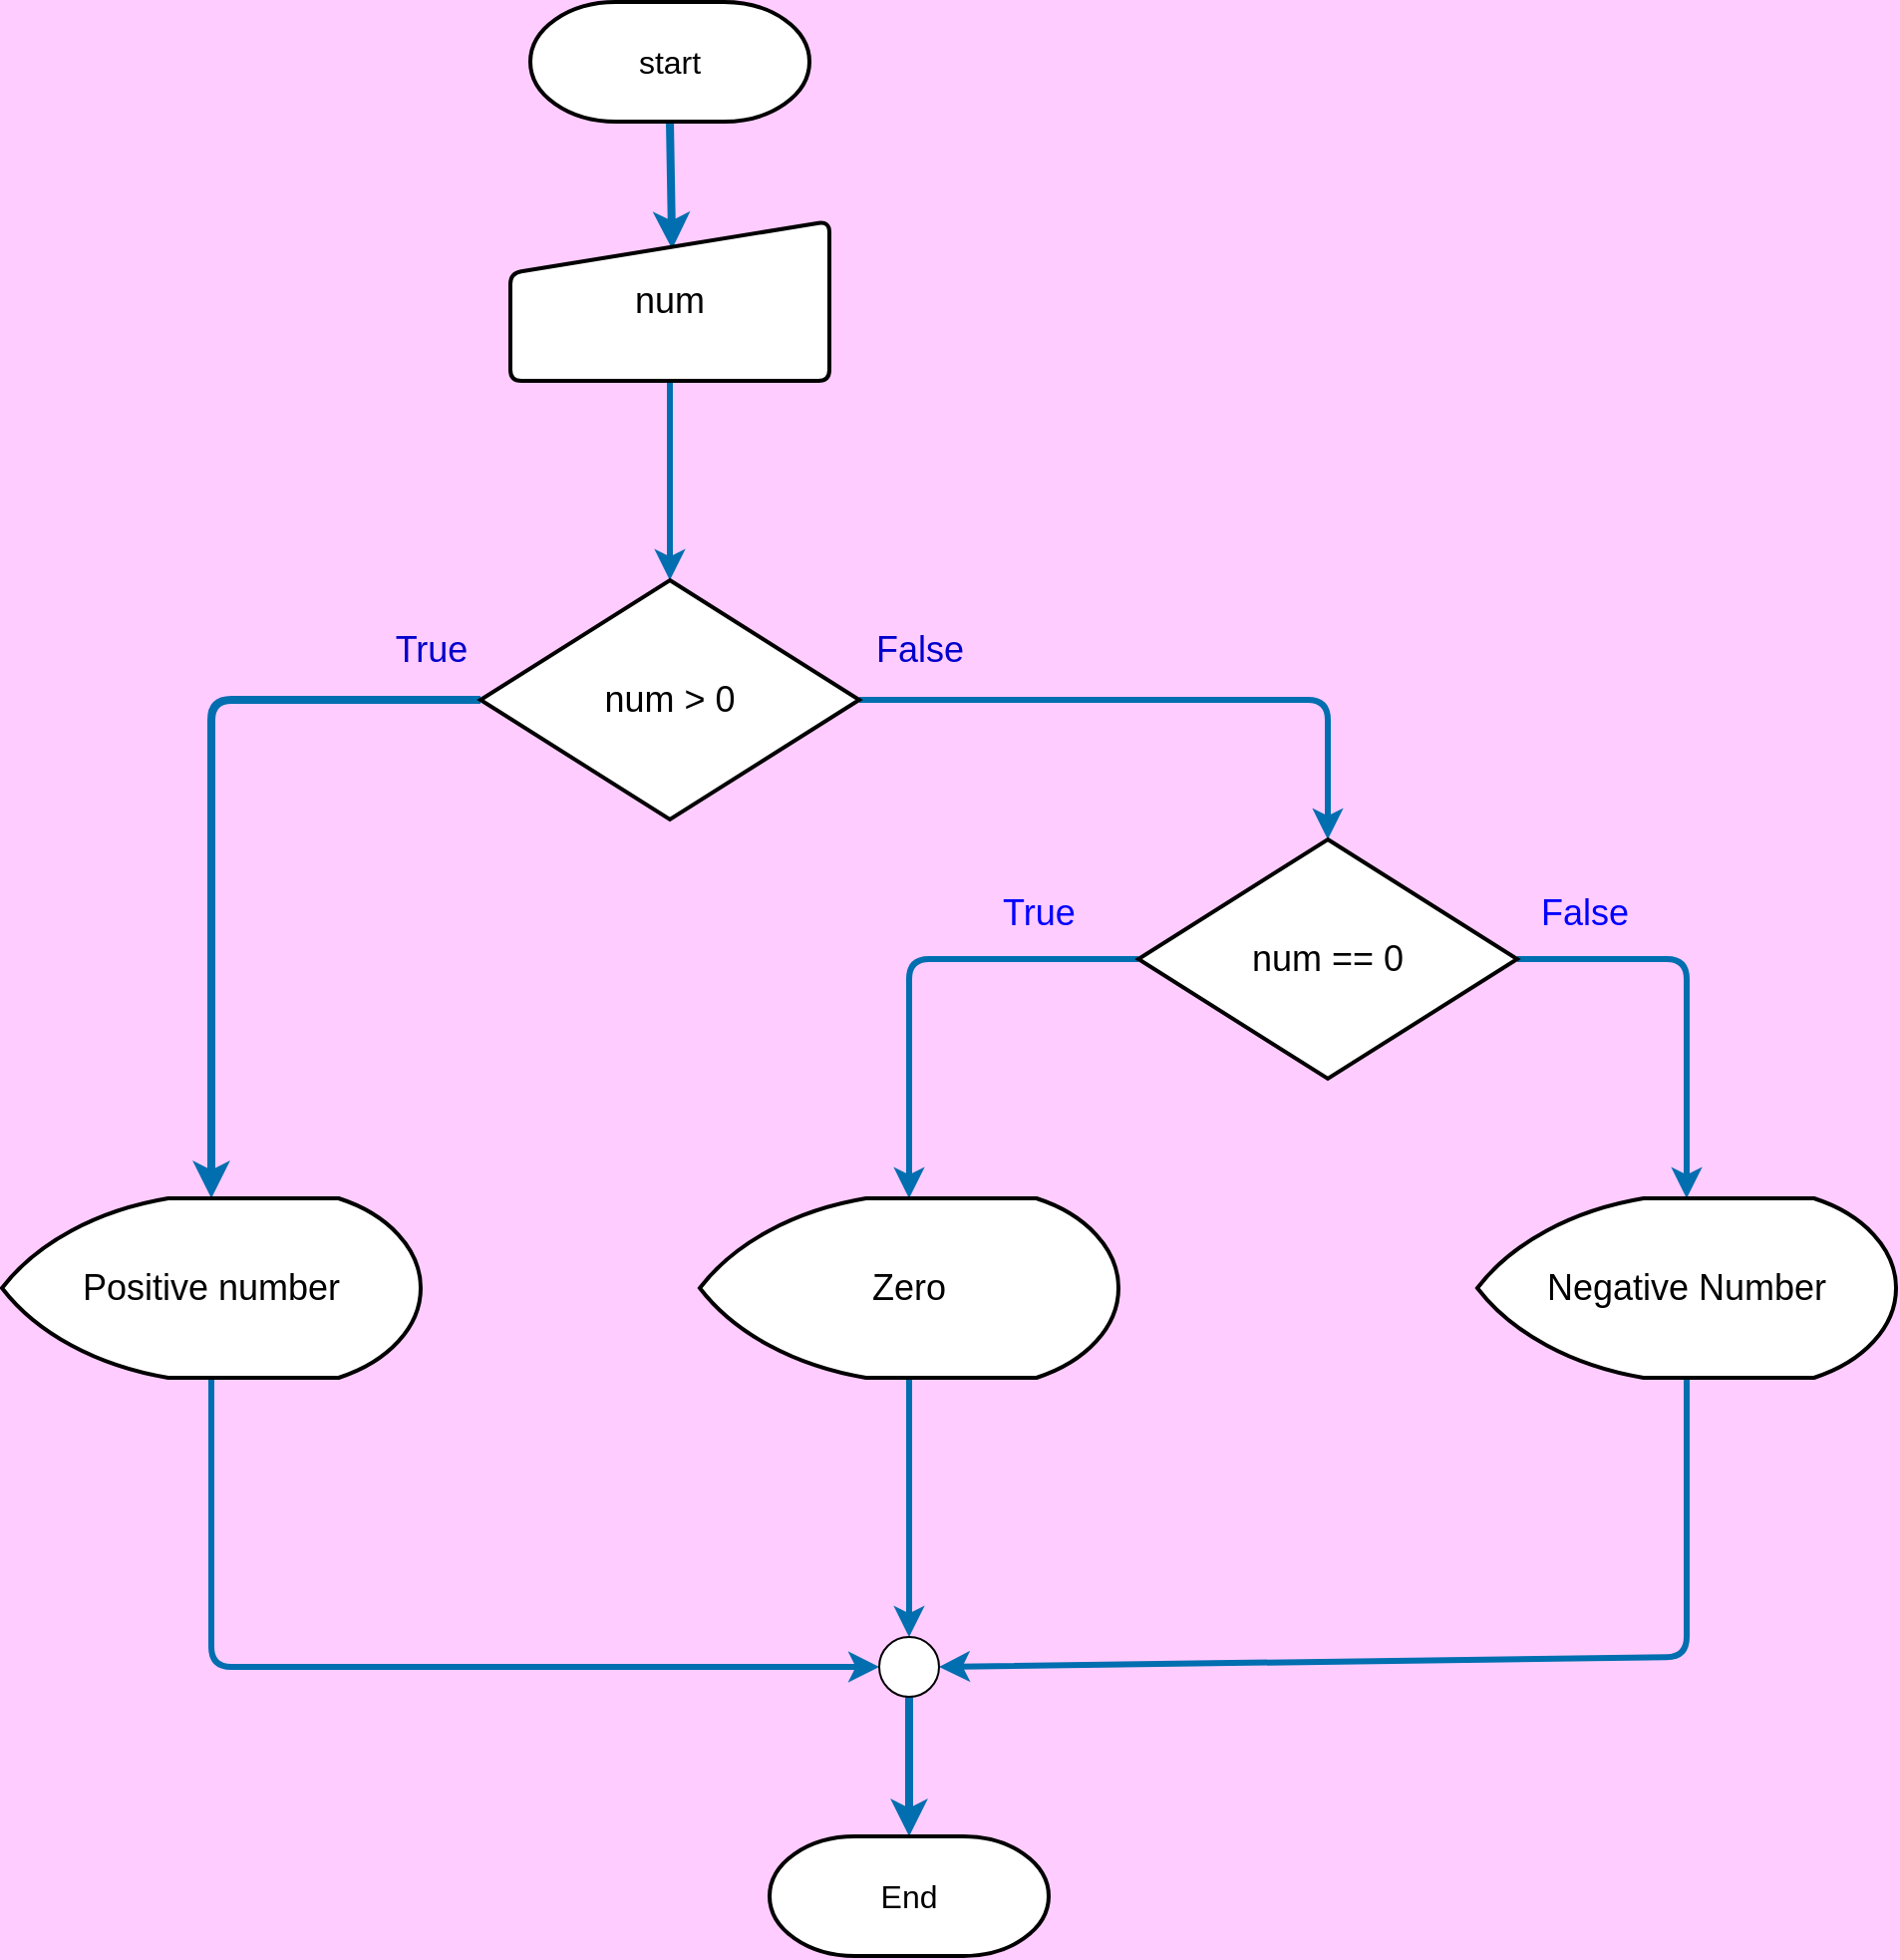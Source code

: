 <mxfile>
    <diagram id="V9A3wPpF0YjETxx669u3" name="Page-1">
        <mxGraphModel dx="1440" dy="929" grid="1" gridSize="10" guides="1" tooltips="1" connect="1" arrows="1" fold="1" page="1" pageScale="1" pageWidth="1100" pageHeight="1700" background="#FFCCFF" math="0" shadow="0">
            <root>
                <mxCell id="0"/>
                <mxCell id="1" parent="0"/>
                <mxCell id="12" style="edgeStyle=none;html=1;exitX=0.5;exitY=1;exitDx=0;exitDy=0;exitPerimeter=0;entryX=0.507;entryY=0.174;entryDx=0;entryDy=0;entryPerimeter=0;fontSize=18;strokeWidth=4;fillColor=#1ba1e2;strokeColor=#006EAF;" edge="1" parent="1" source="2" target="4">
                    <mxGeometry relative="1" as="geometry"/>
                </mxCell>
                <mxCell id="2" value="&lt;font size=&quot;3&quot;&gt;start&lt;/font&gt;" style="strokeWidth=2;html=1;shape=mxgraph.flowchart.terminator;whiteSpace=wrap;" vertex="1" parent="1">
                    <mxGeometry x="385" y="80" width="140" height="60" as="geometry"/>
                </mxCell>
                <mxCell id="13" style="edgeStyle=none;html=1;exitX=0.5;exitY=1;exitDx=0;exitDy=0;entryX=0.5;entryY=0;entryDx=0;entryDy=0;entryPerimeter=0;fontSize=18;strokeWidth=3;fillColor=#1ba1e2;strokeColor=#006EAF;" edge="1" parent="1" source="4" target="5">
                    <mxGeometry relative="1" as="geometry"/>
                </mxCell>
                <mxCell id="4" value="num" style="html=1;strokeWidth=2;shape=manualInput;whiteSpace=wrap;rounded=1;size=26;arcSize=11;fontSize=18;" vertex="1" parent="1">
                    <mxGeometry x="375" y="190" width="160" height="80" as="geometry"/>
                </mxCell>
                <mxCell id="15" style="edgeStyle=none;html=1;exitX=1;exitY=0.5;exitDx=0;exitDy=0;exitPerimeter=0;entryX=0.5;entryY=0;entryDx=0;entryDy=0;entryPerimeter=0;fontSize=18;fillColor=#1ba1e2;strokeColor=#006EAF;strokeWidth=3;" edge="1" parent="1" source="5" target="7">
                    <mxGeometry relative="1" as="geometry">
                        <Array as="points">
                            <mxPoint x="785" y="430"/>
                        </Array>
                    </mxGeometry>
                </mxCell>
                <mxCell id="20" style="edgeStyle=none;html=1;exitX=0;exitY=0.5;exitDx=0;exitDy=0;exitPerimeter=0;entryX=0.5;entryY=0;entryDx=0;entryDy=0;entryPerimeter=0;fontSize=18;fillColor=#1ba1e2;strokeColor=#006EAF;strokeWidth=4;" edge="1" parent="1" source="5" target="19">
                    <mxGeometry relative="1" as="geometry">
                        <Array as="points">
                            <mxPoint x="225" y="430"/>
                        </Array>
                    </mxGeometry>
                </mxCell>
                <mxCell id="5" value="num &amp;gt; 0" style="strokeWidth=2;html=1;shape=mxgraph.flowchart.decision;whiteSpace=wrap;fontSize=18;" vertex="1" parent="1">
                    <mxGeometry x="360" y="370" width="190" height="120" as="geometry"/>
                </mxCell>
                <mxCell id="23" style="edgeStyle=none;html=1;exitX=1;exitY=0.5;exitDx=0;exitDy=0;exitPerimeter=0;entryX=0.5;entryY=0;entryDx=0;entryDy=0;entryPerimeter=0;fontSize=18;fillColor=#1ba1e2;strokeColor=#006EAF;strokeWidth=3;" edge="1" parent="1" source="7" target="22">
                    <mxGeometry relative="1" as="geometry">
                        <Array as="points">
                            <mxPoint x="965" y="560"/>
                        </Array>
                    </mxGeometry>
                </mxCell>
                <mxCell id="24" style="edgeStyle=none;html=1;exitX=0;exitY=0.5;exitDx=0;exitDy=0;exitPerimeter=0;entryX=0.5;entryY=0;entryDx=0;entryDy=0;entryPerimeter=0;fontSize=18;fillColor=#1ba1e2;strokeColor=#006EAF;strokeWidth=3;" edge="1" parent="1" source="7" target="21">
                    <mxGeometry relative="1" as="geometry">
                        <Array as="points">
                            <mxPoint x="575" y="560"/>
                        </Array>
                    </mxGeometry>
                </mxCell>
                <mxCell id="7" value="num == 0" style="strokeWidth=2;html=1;shape=mxgraph.flowchart.decision;whiteSpace=wrap;fontSize=18;" vertex="1" parent="1">
                    <mxGeometry x="690" y="500" width="190" height="120" as="geometry"/>
                </mxCell>
                <mxCell id="27" style="edgeStyle=none;html=1;exitX=0.5;exitY=1;exitDx=0;exitDy=0;exitPerimeter=0;entryX=0;entryY=0.5;entryDx=0;entryDy=0;fontSize=18;fillColor=#1ba1e2;strokeColor=#006EAF;strokeWidth=3;" edge="1" parent="1" source="19" target="25">
                    <mxGeometry relative="1" as="geometry">
                        <Array as="points">
                            <mxPoint x="225" y="915"/>
                        </Array>
                    </mxGeometry>
                </mxCell>
                <mxCell id="19" value="&lt;span&gt;Positive number&lt;/span&gt;" style="strokeWidth=2;html=1;shape=mxgraph.flowchart.display;whiteSpace=wrap;fontSize=18;" vertex="1" parent="1">
                    <mxGeometry x="120" y="680" width="210" height="90" as="geometry"/>
                </mxCell>
                <mxCell id="30" style="edgeStyle=none;html=1;exitX=0.5;exitY=1;exitDx=0;exitDy=0;exitPerimeter=0;entryX=0.5;entryY=0;entryDx=0;entryDy=0;fontSize=18;strokeWidth=3;strokeColor=#006EAF;fillColor=#1ba1e2;" edge="1" parent="1" source="21" target="25">
                    <mxGeometry relative="1" as="geometry"/>
                </mxCell>
                <mxCell id="21" value="Zero" style="strokeWidth=2;html=1;shape=mxgraph.flowchart.display;whiteSpace=wrap;fontSize=18;" vertex="1" parent="1">
                    <mxGeometry x="470" y="680" width="210" height="90" as="geometry"/>
                </mxCell>
                <mxCell id="29" style="edgeStyle=none;html=1;exitX=0.5;exitY=1;exitDx=0;exitDy=0;exitPerimeter=0;entryX=1;entryY=0.5;entryDx=0;entryDy=0;fontSize=18;fillColor=#1ba1e2;strokeColor=#006EAF;strokeWidth=3;" edge="1" parent="1" source="22" target="25">
                    <mxGeometry relative="1" as="geometry">
                        <Array as="points">
                            <mxPoint x="965" y="910"/>
                        </Array>
                    </mxGeometry>
                </mxCell>
                <mxCell id="22" value="Negative Number" style="strokeWidth=2;html=1;shape=mxgraph.flowchart.display;whiteSpace=wrap;fontSize=18;" vertex="1" parent="1">
                    <mxGeometry x="860" y="680" width="210" height="90" as="geometry"/>
                </mxCell>
                <mxCell id="32" style="edgeStyle=none;html=1;exitX=0.5;exitY=1;exitDx=0;exitDy=0;entryX=0.5;entryY=0;entryDx=0;entryDy=0;entryPerimeter=0;fontSize=18;fillColor=#1ba1e2;strokeColor=#006EAF;strokeWidth=4;" edge="1" parent="1" source="25" target="31">
                    <mxGeometry relative="1" as="geometry"/>
                </mxCell>
                <mxCell id="25" value="" style="ellipse;whiteSpace=wrap;html=1;aspect=fixed;fontSize=18;" vertex="1" parent="1">
                    <mxGeometry x="560" y="900" width="30" height="30" as="geometry"/>
                </mxCell>
                <mxCell id="31" value="&lt;font size=&quot;3&quot;&gt;End&lt;/font&gt;" style="strokeWidth=2;html=1;shape=mxgraph.flowchart.terminator;whiteSpace=wrap;" vertex="1" parent="1">
                    <mxGeometry x="505" y="1000" width="140" height="60" as="geometry"/>
                </mxCell>
                <mxCell id="33" value="&lt;font color=&quot;#0000cc&quot;&gt;True&lt;/font&gt;" style="text;html=1;resizable=0;autosize=1;align=center;verticalAlign=middle;points=[];fillColor=none;strokeColor=none;rounded=0;fontSize=18;" vertex="1" parent="1">
                    <mxGeometry x="310" y="390" width="50" height="30" as="geometry"/>
                </mxCell>
                <mxCell id="34" value="&lt;font color=&quot;#0000cc&quot;&gt;False&lt;/font&gt;" style="text;html=1;resizable=0;autosize=1;align=center;verticalAlign=middle;points=[];fillColor=none;rounded=0;fontSize=18;" vertex="1" parent="1">
                    <mxGeometry x="550" y="390" width="60" height="30" as="geometry"/>
                </mxCell>
                <mxCell id="35" value="&lt;span style=&quot;font-family: &amp;#34;helvetica&amp;#34; ; font-size: 18px ; font-style: normal ; font-weight: 400 ; letter-spacing: normal ; text-align: center ; text-indent: 0px ; text-transform: none ; word-spacing: 0px ; display: inline ; float: none&quot;&gt;&lt;font color=&quot;#0000ff&quot;&gt;True&lt;/font&gt;&lt;/span&gt;" style="text;whiteSpace=wrap;html=1;fontSize=18;" vertex="1" parent="1">
                    <mxGeometry x="620" y="520" width="60" height="40" as="geometry"/>
                </mxCell>
                <mxCell id="36" value="&lt;span style=&quot;font-family: &amp;#34;helvetica&amp;#34; ; font-size: 18px ; font-style: normal ; font-weight: 400 ; letter-spacing: normal ; text-align: center ; text-indent: 0px ; text-transform: none ; word-spacing: 0px ; display: inline ; float: none&quot;&gt;&lt;font color=&quot;#0000ff&quot;&gt;False&lt;/font&gt;&lt;/span&gt;" style="text;whiteSpace=wrap;html=1;fontSize=18;" vertex="1" parent="1">
                    <mxGeometry x="890" y="520" width="70" height="40" as="geometry"/>
                </mxCell>
            </root>
        </mxGraphModel>
    </diagram>
</mxfile>